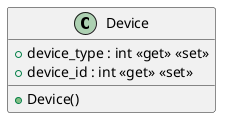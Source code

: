 @startuml
class Device {
    + Device()
    + device_type : int <<get>> <<set>>
    + device_id : int <<get>> <<set>>
}
@enduml
